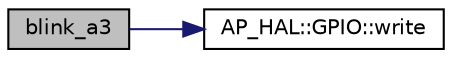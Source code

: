 digraph "blink_a3"
{
 // INTERACTIVE_SVG=YES
  edge [fontname="Helvetica",fontsize="10",labelfontname="Helvetica",labelfontsize="10"];
  node [fontname="Helvetica",fontsize="10",shape=record];
  rankdir="LR";
  Node1 [label="blink_a3",height=0.2,width=0.4,color="black", fillcolor="grey75", style="filled", fontcolor="black"];
  Node1 -> Node2 [color="midnightblue",fontsize="10",style="solid",fontname="Helvetica"];
  Node2 [label="AP_HAL::GPIO::write",height=0.2,width=0.4,color="black", fillcolor="white", style="filled",URL="$classAP__HAL_1_1GPIO.html#a2b0664bdab1876e3b0bbcd9064eec88e"];
}
